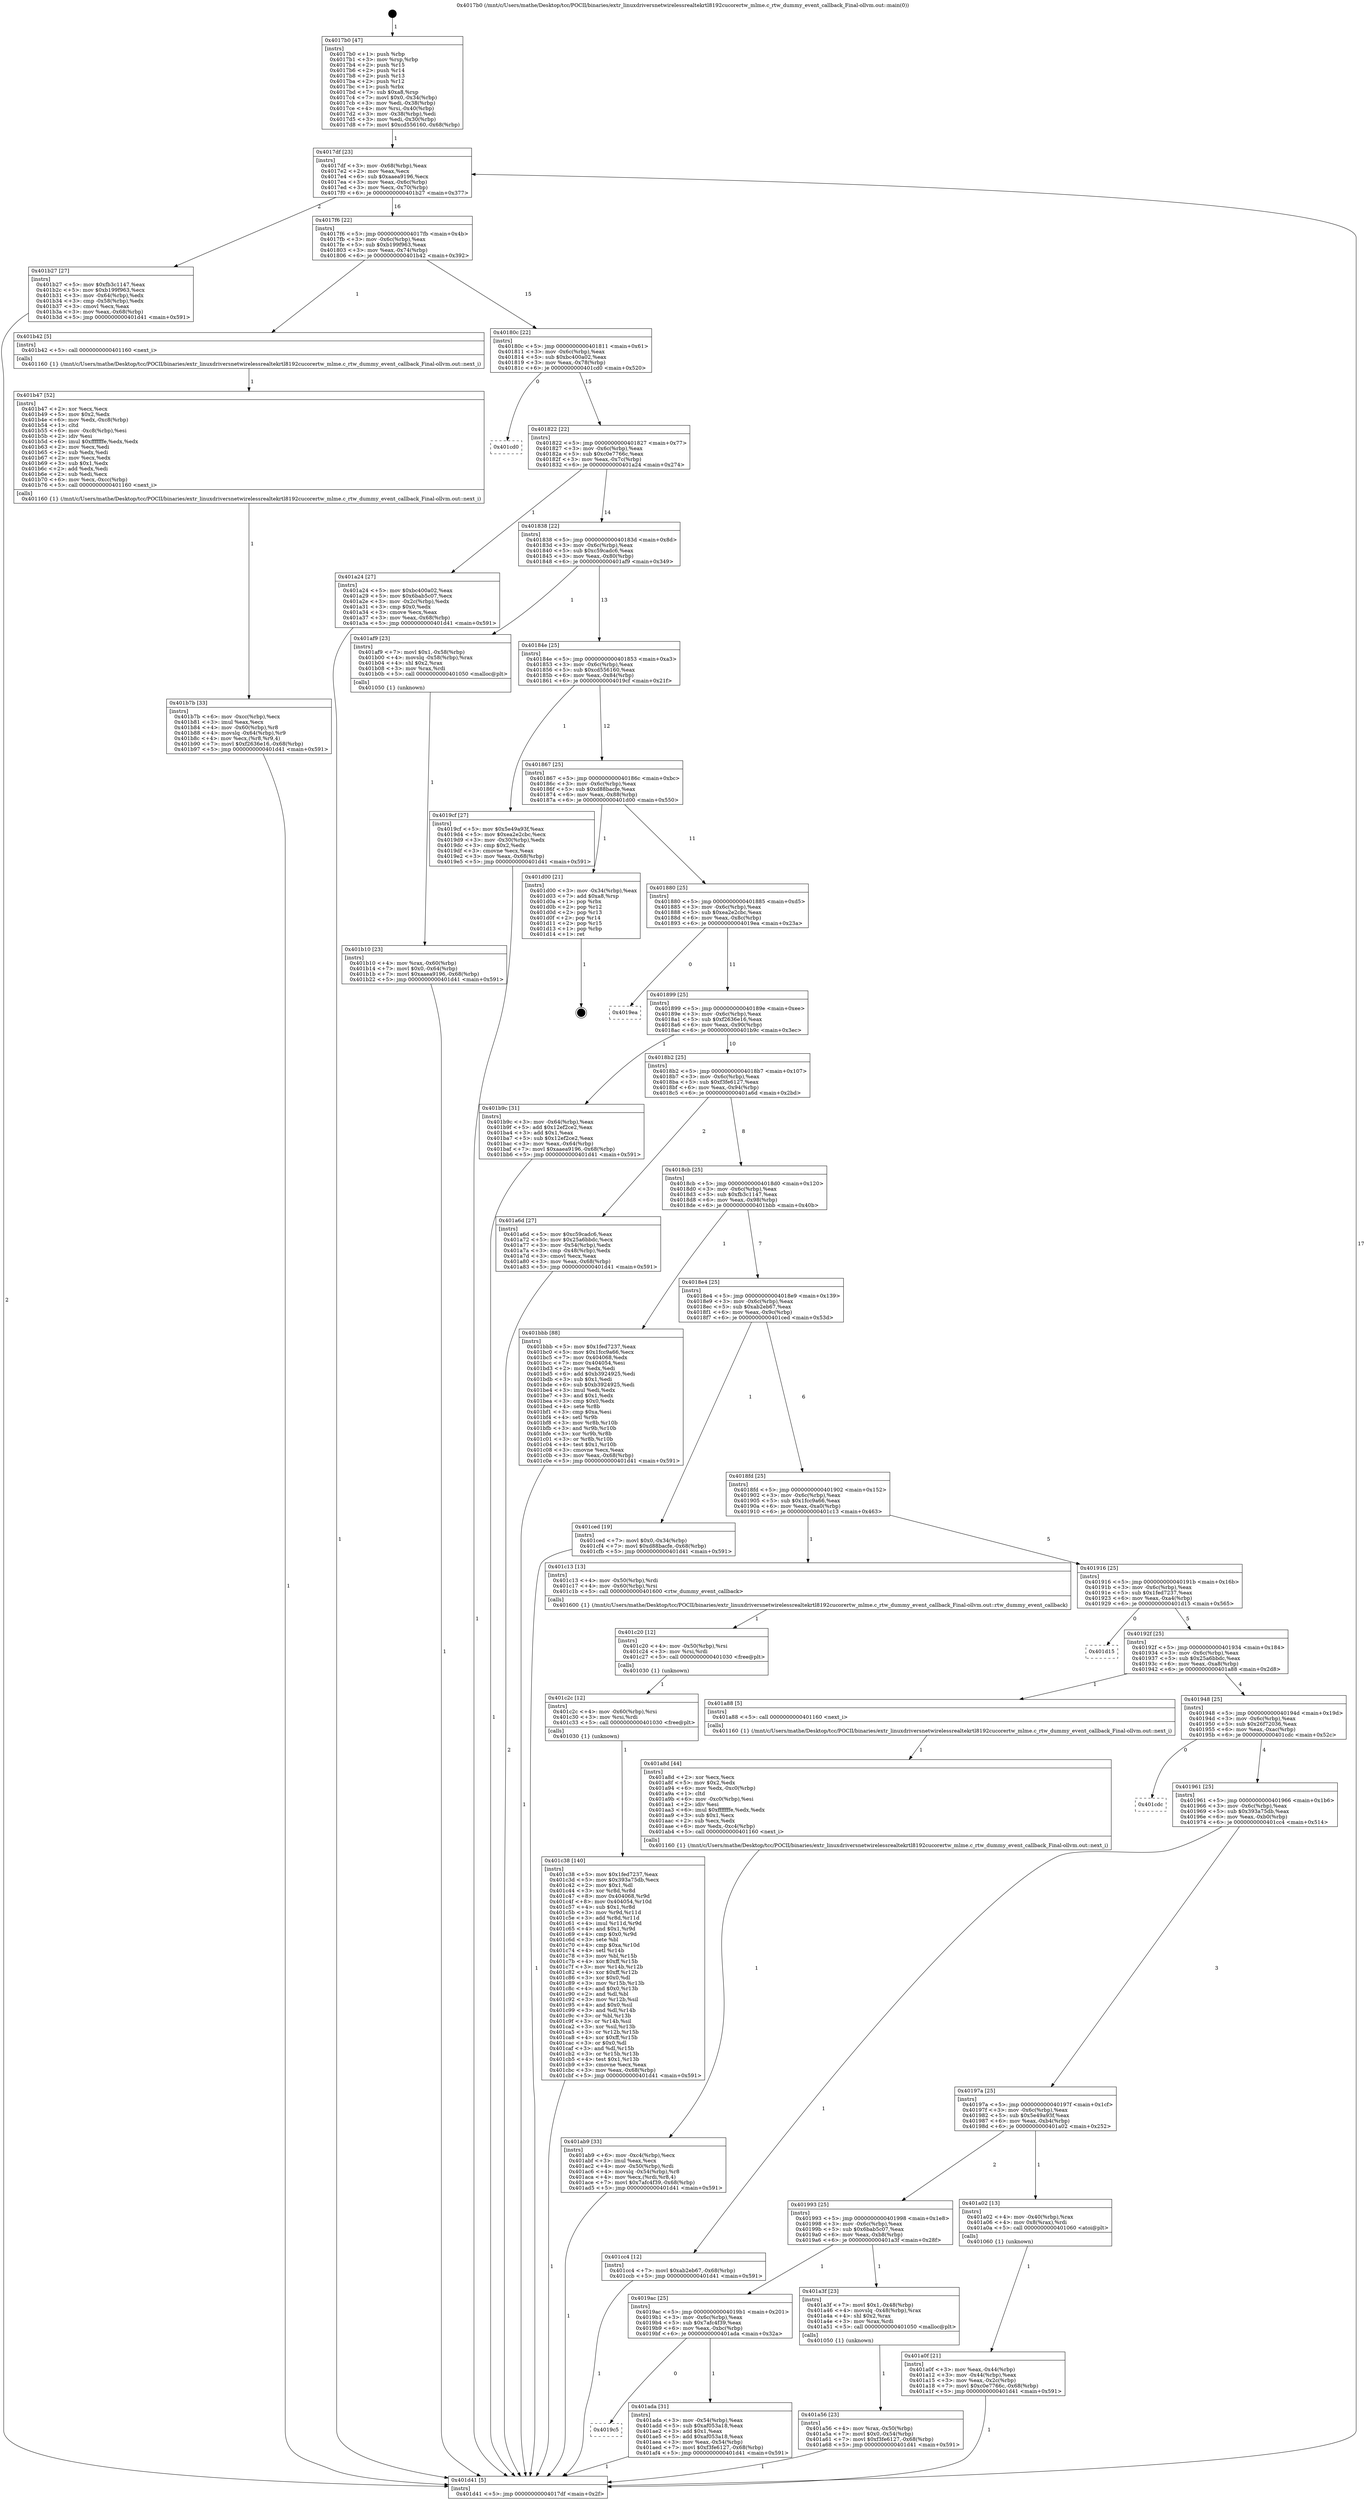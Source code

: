 digraph "0x4017b0" {
  label = "0x4017b0 (/mnt/c/Users/mathe/Desktop/tcc/POCII/binaries/extr_linuxdriversnetwirelessrealtekrtl8192cucorertw_mlme.c_rtw_dummy_event_callback_Final-ollvm.out::main(0))"
  labelloc = "t"
  node[shape=record]

  Entry [label="",width=0.3,height=0.3,shape=circle,fillcolor=black,style=filled]
  "0x4017df" [label="{
     0x4017df [23]\l
     | [instrs]\l
     &nbsp;&nbsp;0x4017df \<+3\>: mov -0x68(%rbp),%eax\l
     &nbsp;&nbsp;0x4017e2 \<+2\>: mov %eax,%ecx\l
     &nbsp;&nbsp;0x4017e4 \<+6\>: sub $0xaaea9196,%ecx\l
     &nbsp;&nbsp;0x4017ea \<+3\>: mov %eax,-0x6c(%rbp)\l
     &nbsp;&nbsp;0x4017ed \<+3\>: mov %ecx,-0x70(%rbp)\l
     &nbsp;&nbsp;0x4017f0 \<+6\>: je 0000000000401b27 \<main+0x377\>\l
  }"]
  "0x401b27" [label="{
     0x401b27 [27]\l
     | [instrs]\l
     &nbsp;&nbsp;0x401b27 \<+5\>: mov $0xfb3c1147,%eax\l
     &nbsp;&nbsp;0x401b2c \<+5\>: mov $0xb199f963,%ecx\l
     &nbsp;&nbsp;0x401b31 \<+3\>: mov -0x64(%rbp),%edx\l
     &nbsp;&nbsp;0x401b34 \<+3\>: cmp -0x58(%rbp),%edx\l
     &nbsp;&nbsp;0x401b37 \<+3\>: cmovl %ecx,%eax\l
     &nbsp;&nbsp;0x401b3a \<+3\>: mov %eax,-0x68(%rbp)\l
     &nbsp;&nbsp;0x401b3d \<+5\>: jmp 0000000000401d41 \<main+0x591\>\l
  }"]
  "0x4017f6" [label="{
     0x4017f6 [22]\l
     | [instrs]\l
     &nbsp;&nbsp;0x4017f6 \<+5\>: jmp 00000000004017fb \<main+0x4b\>\l
     &nbsp;&nbsp;0x4017fb \<+3\>: mov -0x6c(%rbp),%eax\l
     &nbsp;&nbsp;0x4017fe \<+5\>: sub $0xb199f963,%eax\l
     &nbsp;&nbsp;0x401803 \<+3\>: mov %eax,-0x74(%rbp)\l
     &nbsp;&nbsp;0x401806 \<+6\>: je 0000000000401b42 \<main+0x392\>\l
  }"]
  Exit [label="",width=0.3,height=0.3,shape=circle,fillcolor=black,style=filled,peripheries=2]
  "0x401b42" [label="{
     0x401b42 [5]\l
     | [instrs]\l
     &nbsp;&nbsp;0x401b42 \<+5\>: call 0000000000401160 \<next_i\>\l
     | [calls]\l
     &nbsp;&nbsp;0x401160 \{1\} (/mnt/c/Users/mathe/Desktop/tcc/POCII/binaries/extr_linuxdriversnetwirelessrealtekrtl8192cucorertw_mlme.c_rtw_dummy_event_callback_Final-ollvm.out::next_i)\l
  }"]
  "0x40180c" [label="{
     0x40180c [22]\l
     | [instrs]\l
     &nbsp;&nbsp;0x40180c \<+5\>: jmp 0000000000401811 \<main+0x61\>\l
     &nbsp;&nbsp;0x401811 \<+3\>: mov -0x6c(%rbp),%eax\l
     &nbsp;&nbsp;0x401814 \<+5\>: sub $0xbc400a02,%eax\l
     &nbsp;&nbsp;0x401819 \<+3\>: mov %eax,-0x78(%rbp)\l
     &nbsp;&nbsp;0x40181c \<+6\>: je 0000000000401cd0 \<main+0x520\>\l
  }"]
  "0x401c38" [label="{
     0x401c38 [140]\l
     | [instrs]\l
     &nbsp;&nbsp;0x401c38 \<+5\>: mov $0x1fed7237,%eax\l
     &nbsp;&nbsp;0x401c3d \<+5\>: mov $0x393a75db,%ecx\l
     &nbsp;&nbsp;0x401c42 \<+2\>: mov $0x1,%dl\l
     &nbsp;&nbsp;0x401c44 \<+3\>: xor %r8d,%r8d\l
     &nbsp;&nbsp;0x401c47 \<+8\>: mov 0x404068,%r9d\l
     &nbsp;&nbsp;0x401c4f \<+8\>: mov 0x404054,%r10d\l
     &nbsp;&nbsp;0x401c57 \<+4\>: sub $0x1,%r8d\l
     &nbsp;&nbsp;0x401c5b \<+3\>: mov %r9d,%r11d\l
     &nbsp;&nbsp;0x401c5e \<+3\>: add %r8d,%r11d\l
     &nbsp;&nbsp;0x401c61 \<+4\>: imul %r11d,%r9d\l
     &nbsp;&nbsp;0x401c65 \<+4\>: and $0x1,%r9d\l
     &nbsp;&nbsp;0x401c69 \<+4\>: cmp $0x0,%r9d\l
     &nbsp;&nbsp;0x401c6d \<+3\>: sete %bl\l
     &nbsp;&nbsp;0x401c70 \<+4\>: cmp $0xa,%r10d\l
     &nbsp;&nbsp;0x401c74 \<+4\>: setl %r14b\l
     &nbsp;&nbsp;0x401c78 \<+3\>: mov %bl,%r15b\l
     &nbsp;&nbsp;0x401c7b \<+4\>: xor $0xff,%r15b\l
     &nbsp;&nbsp;0x401c7f \<+3\>: mov %r14b,%r12b\l
     &nbsp;&nbsp;0x401c82 \<+4\>: xor $0xff,%r12b\l
     &nbsp;&nbsp;0x401c86 \<+3\>: xor $0x0,%dl\l
     &nbsp;&nbsp;0x401c89 \<+3\>: mov %r15b,%r13b\l
     &nbsp;&nbsp;0x401c8c \<+4\>: and $0x0,%r13b\l
     &nbsp;&nbsp;0x401c90 \<+2\>: and %dl,%bl\l
     &nbsp;&nbsp;0x401c92 \<+3\>: mov %r12b,%sil\l
     &nbsp;&nbsp;0x401c95 \<+4\>: and $0x0,%sil\l
     &nbsp;&nbsp;0x401c99 \<+3\>: and %dl,%r14b\l
     &nbsp;&nbsp;0x401c9c \<+3\>: or %bl,%r13b\l
     &nbsp;&nbsp;0x401c9f \<+3\>: or %r14b,%sil\l
     &nbsp;&nbsp;0x401ca2 \<+3\>: xor %sil,%r13b\l
     &nbsp;&nbsp;0x401ca5 \<+3\>: or %r12b,%r15b\l
     &nbsp;&nbsp;0x401ca8 \<+4\>: xor $0xff,%r15b\l
     &nbsp;&nbsp;0x401cac \<+3\>: or $0x0,%dl\l
     &nbsp;&nbsp;0x401caf \<+3\>: and %dl,%r15b\l
     &nbsp;&nbsp;0x401cb2 \<+3\>: or %r15b,%r13b\l
     &nbsp;&nbsp;0x401cb5 \<+4\>: test $0x1,%r13b\l
     &nbsp;&nbsp;0x401cb9 \<+3\>: cmovne %ecx,%eax\l
     &nbsp;&nbsp;0x401cbc \<+3\>: mov %eax,-0x68(%rbp)\l
     &nbsp;&nbsp;0x401cbf \<+5\>: jmp 0000000000401d41 \<main+0x591\>\l
  }"]
  "0x401cd0" [label="{
     0x401cd0\l
  }", style=dashed]
  "0x401822" [label="{
     0x401822 [22]\l
     | [instrs]\l
     &nbsp;&nbsp;0x401822 \<+5\>: jmp 0000000000401827 \<main+0x77\>\l
     &nbsp;&nbsp;0x401827 \<+3\>: mov -0x6c(%rbp),%eax\l
     &nbsp;&nbsp;0x40182a \<+5\>: sub $0xc0e7766c,%eax\l
     &nbsp;&nbsp;0x40182f \<+3\>: mov %eax,-0x7c(%rbp)\l
     &nbsp;&nbsp;0x401832 \<+6\>: je 0000000000401a24 \<main+0x274\>\l
  }"]
  "0x401c2c" [label="{
     0x401c2c [12]\l
     | [instrs]\l
     &nbsp;&nbsp;0x401c2c \<+4\>: mov -0x60(%rbp),%rsi\l
     &nbsp;&nbsp;0x401c30 \<+3\>: mov %rsi,%rdi\l
     &nbsp;&nbsp;0x401c33 \<+5\>: call 0000000000401030 \<free@plt\>\l
     | [calls]\l
     &nbsp;&nbsp;0x401030 \{1\} (unknown)\l
  }"]
  "0x401a24" [label="{
     0x401a24 [27]\l
     | [instrs]\l
     &nbsp;&nbsp;0x401a24 \<+5\>: mov $0xbc400a02,%eax\l
     &nbsp;&nbsp;0x401a29 \<+5\>: mov $0x6bab5c07,%ecx\l
     &nbsp;&nbsp;0x401a2e \<+3\>: mov -0x2c(%rbp),%edx\l
     &nbsp;&nbsp;0x401a31 \<+3\>: cmp $0x0,%edx\l
     &nbsp;&nbsp;0x401a34 \<+3\>: cmove %ecx,%eax\l
     &nbsp;&nbsp;0x401a37 \<+3\>: mov %eax,-0x68(%rbp)\l
     &nbsp;&nbsp;0x401a3a \<+5\>: jmp 0000000000401d41 \<main+0x591\>\l
  }"]
  "0x401838" [label="{
     0x401838 [22]\l
     | [instrs]\l
     &nbsp;&nbsp;0x401838 \<+5\>: jmp 000000000040183d \<main+0x8d\>\l
     &nbsp;&nbsp;0x40183d \<+3\>: mov -0x6c(%rbp),%eax\l
     &nbsp;&nbsp;0x401840 \<+5\>: sub $0xc59cadc6,%eax\l
     &nbsp;&nbsp;0x401845 \<+3\>: mov %eax,-0x80(%rbp)\l
     &nbsp;&nbsp;0x401848 \<+6\>: je 0000000000401af9 \<main+0x349\>\l
  }"]
  "0x401c20" [label="{
     0x401c20 [12]\l
     | [instrs]\l
     &nbsp;&nbsp;0x401c20 \<+4\>: mov -0x50(%rbp),%rsi\l
     &nbsp;&nbsp;0x401c24 \<+3\>: mov %rsi,%rdi\l
     &nbsp;&nbsp;0x401c27 \<+5\>: call 0000000000401030 \<free@plt\>\l
     | [calls]\l
     &nbsp;&nbsp;0x401030 \{1\} (unknown)\l
  }"]
  "0x401af9" [label="{
     0x401af9 [23]\l
     | [instrs]\l
     &nbsp;&nbsp;0x401af9 \<+7\>: movl $0x1,-0x58(%rbp)\l
     &nbsp;&nbsp;0x401b00 \<+4\>: movslq -0x58(%rbp),%rax\l
     &nbsp;&nbsp;0x401b04 \<+4\>: shl $0x2,%rax\l
     &nbsp;&nbsp;0x401b08 \<+3\>: mov %rax,%rdi\l
     &nbsp;&nbsp;0x401b0b \<+5\>: call 0000000000401050 \<malloc@plt\>\l
     | [calls]\l
     &nbsp;&nbsp;0x401050 \{1\} (unknown)\l
  }"]
  "0x40184e" [label="{
     0x40184e [25]\l
     | [instrs]\l
     &nbsp;&nbsp;0x40184e \<+5\>: jmp 0000000000401853 \<main+0xa3\>\l
     &nbsp;&nbsp;0x401853 \<+3\>: mov -0x6c(%rbp),%eax\l
     &nbsp;&nbsp;0x401856 \<+5\>: sub $0xcd556160,%eax\l
     &nbsp;&nbsp;0x40185b \<+6\>: mov %eax,-0x84(%rbp)\l
     &nbsp;&nbsp;0x401861 \<+6\>: je 00000000004019cf \<main+0x21f\>\l
  }"]
  "0x401b7b" [label="{
     0x401b7b [33]\l
     | [instrs]\l
     &nbsp;&nbsp;0x401b7b \<+6\>: mov -0xcc(%rbp),%ecx\l
     &nbsp;&nbsp;0x401b81 \<+3\>: imul %eax,%ecx\l
     &nbsp;&nbsp;0x401b84 \<+4\>: mov -0x60(%rbp),%r8\l
     &nbsp;&nbsp;0x401b88 \<+4\>: movslq -0x64(%rbp),%r9\l
     &nbsp;&nbsp;0x401b8c \<+4\>: mov %ecx,(%r8,%r9,4)\l
     &nbsp;&nbsp;0x401b90 \<+7\>: movl $0xf2636e16,-0x68(%rbp)\l
     &nbsp;&nbsp;0x401b97 \<+5\>: jmp 0000000000401d41 \<main+0x591\>\l
  }"]
  "0x4019cf" [label="{
     0x4019cf [27]\l
     | [instrs]\l
     &nbsp;&nbsp;0x4019cf \<+5\>: mov $0x5e49a93f,%eax\l
     &nbsp;&nbsp;0x4019d4 \<+5\>: mov $0xea2e2cbc,%ecx\l
     &nbsp;&nbsp;0x4019d9 \<+3\>: mov -0x30(%rbp),%edx\l
     &nbsp;&nbsp;0x4019dc \<+3\>: cmp $0x2,%edx\l
     &nbsp;&nbsp;0x4019df \<+3\>: cmovne %ecx,%eax\l
     &nbsp;&nbsp;0x4019e2 \<+3\>: mov %eax,-0x68(%rbp)\l
     &nbsp;&nbsp;0x4019e5 \<+5\>: jmp 0000000000401d41 \<main+0x591\>\l
  }"]
  "0x401867" [label="{
     0x401867 [25]\l
     | [instrs]\l
     &nbsp;&nbsp;0x401867 \<+5\>: jmp 000000000040186c \<main+0xbc\>\l
     &nbsp;&nbsp;0x40186c \<+3\>: mov -0x6c(%rbp),%eax\l
     &nbsp;&nbsp;0x40186f \<+5\>: sub $0xd88bacfe,%eax\l
     &nbsp;&nbsp;0x401874 \<+6\>: mov %eax,-0x88(%rbp)\l
     &nbsp;&nbsp;0x40187a \<+6\>: je 0000000000401d00 \<main+0x550\>\l
  }"]
  "0x401d41" [label="{
     0x401d41 [5]\l
     | [instrs]\l
     &nbsp;&nbsp;0x401d41 \<+5\>: jmp 00000000004017df \<main+0x2f\>\l
  }"]
  "0x4017b0" [label="{
     0x4017b0 [47]\l
     | [instrs]\l
     &nbsp;&nbsp;0x4017b0 \<+1\>: push %rbp\l
     &nbsp;&nbsp;0x4017b1 \<+3\>: mov %rsp,%rbp\l
     &nbsp;&nbsp;0x4017b4 \<+2\>: push %r15\l
     &nbsp;&nbsp;0x4017b6 \<+2\>: push %r14\l
     &nbsp;&nbsp;0x4017b8 \<+2\>: push %r13\l
     &nbsp;&nbsp;0x4017ba \<+2\>: push %r12\l
     &nbsp;&nbsp;0x4017bc \<+1\>: push %rbx\l
     &nbsp;&nbsp;0x4017bd \<+7\>: sub $0xa8,%rsp\l
     &nbsp;&nbsp;0x4017c4 \<+7\>: movl $0x0,-0x34(%rbp)\l
     &nbsp;&nbsp;0x4017cb \<+3\>: mov %edi,-0x38(%rbp)\l
     &nbsp;&nbsp;0x4017ce \<+4\>: mov %rsi,-0x40(%rbp)\l
     &nbsp;&nbsp;0x4017d2 \<+3\>: mov -0x38(%rbp),%edi\l
     &nbsp;&nbsp;0x4017d5 \<+3\>: mov %edi,-0x30(%rbp)\l
     &nbsp;&nbsp;0x4017d8 \<+7\>: movl $0xcd556160,-0x68(%rbp)\l
  }"]
  "0x401b47" [label="{
     0x401b47 [52]\l
     | [instrs]\l
     &nbsp;&nbsp;0x401b47 \<+2\>: xor %ecx,%ecx\l
     &nbsp;&nbsp;0x401b49 \<+5\>: mov $0x2,%edx\l
     &nbsp;&nbsp;0x401b4e \<+6\>: mov %edx,-0xc8(%rbp)\l
     &nbsp;&nbsp;0x401b54 \<+1\>: cltd\l
     &nbsp;&nbsp;0x401b55 \<+6\>: mov -0xc8(%rbp),%esi\l
     &nbsp;&nbsp;0x401b5b \<+2\>: idiv %esi\l
     &nbsp;&nbsp;0x401b5d \<+6\>: imul $0xfffffffe,%edx,%edx\l
     &nbsp;&nbsp;0x401b63 \<+2\>: mov %ecx,%edi\l
     &nbsp;&nbsp;0x401b65 \<+2\>: sub %edx,%edi\l
     &nbsp;&nbsp;0x401b67 \<+2\>: mov %ecx,%edx\l
     &nbsp;&nbsp;0x401b69 \<+3\>: sub $0x1,%edx\l
     &nbsp;&nbsp;0x401b6c \<+2\>: add %edx,%edi\l
     &nbsp;&nbsp;0x401b6e \<+2\>: sub %edi,%ecx\l
     &nbsp;&nbsp;0x401b70 \<+6\>: mov %ecx,-0xcc(%rbp)\l
     &nbsp;&nbsp;0x401b76 \<+5\>: call 0000000000401160 \<next_i\>\l
     | [calls]\l
     &nbsp;&nbsp;0x401160 \{1\} (/mnt/c/Users/mathe/Desktop/tcc/POCII/binaries/extr_linuxdriversnetwirelessrealtekrtl8192cucorertw_mlme.c_rtw_dummy_event_callback_Final-ollvm.out::next_i)\l
  }"]
  "0x401d00" [label="{
     0x401d00 [21]\l
     | [instrs]\l
     &nbsp;&nbsp;0x401d00 \<+3\>: mov -0x34(%rbp),%eax\l
     &nbsp;&nbsp;0x401d03 \<+7\>: add $0xa8,%rsp\l
     &nbsp;&nbsp;0x401d0a \<+1\>: pop %rbx\l
     &nbsp;&nbsp;0x401d0b \<+2\>: pop %r12\l
     &nbsp;&nbsp;0x401d0d \<+2\>: pop %r13\l
     &nbsp;&nbsp;0x401d0f \<+2\>: pop %r14\l
     &nbsp;&nbsp;0x401d11 \<+2\>: pop %r15\l
     &nbsp;&nbsp;0x401d13 \<+1\>: pop %rbp\l
     &nbsp;&nbsp;0x401d14 \<+1\>: ret\l
  }"]
  "0x401880" [label="{
     0x401880 [25]\l
     | [instrs]\l
     &nbsp;&nbsp;0x401880 \<+5\>: jmp 0000000000401885 \<main+0xd5\>\l
     &nbsp;&nbsp;0x401885 \<+3\>: mov -0x6c(%rbp),%eax\l
     &nbsp;&nbsp;0x401888 \<+5\>: sub $0xea2e2cbc,%eax\l
     &nbsp;&nbsp;0x40188d \<+6\>: mov %eax,-0x8c(%rbp)\l
     &nbsp;&nbsp;0x401893 \<+6\>: je 00000000004019ea \<main+0x23a\>\l
  }"]
  "0x401b10" [label="{
     0x401b10 [23]\l
     | [instrs]\l
     &nbsp;&nbsp;0x401b10 \<+4\>: mov %rax,-0x60(%rbp)\l
     &nbsp;&nbsp;0x401b14 \<+7\>: movl $0x0,-0x64(%rbp)\l
     &nbsp;&nbsp;0x401b1b \<+7\>: movl $0xaaea9196,-0x68(%rbp)\l
     &nbsp;&nbsp;0x401b22 \<+5\>: jmp 0000000000401d41 \<main+0x591\>\l
  }"]
  "0x4019ea" [label="{
     0x4019ea\l
  }", style=dashed]
  "0x401899" [label="{
     0x401899 [25]\l
     | [instrs]\l
     &nbsp;&nbsp;0x401899 \<+5\>: jmp 000000000040189e \<main+0xee\>\l
     &nbsp;&nbsp;0x40189e \<+3\>: mov -0x6c(%rbp),%eax\l
     &nbsp;&nbsp;0x4018a1 \<+5\>: sub $0xf2636e16,%eax\l
     &nbsp;&nbsp;0x4018a6 \<+6\>: mov %eax,-0x90(%rbp)\l
     &nbsp;&nbsp;0x4018ac \<+6\>: je 0000000000401b9c \<main+0x3ec\>\l
  }"]
  "0x4019c5" [label="{
     0x4019c5\l
  }", style=dashed]
  "0x401b9c" [label="{
     0x401b9c [31]\l
     | [instrs]\l
     &nbsp;&nbsp;0x401b9c \<+3\>: mov -0x64(%rbp),%eax\l
     &nbsp;&nbsp;0x401b9f \<+5\>: add $0x12ef2ce2,%eax\l
     &nbsp;&nbsp;0x401ba4 \<+3\>: add $0x1,%eax\l
     &nbsp;&nbsp;0x401ba7 \<+5\>: sub $0x12ef2ce2,%eax\l
     &nbsp;&nbsp;0x401bac \<+3\>: mov %eax,-0x64(%rbp)\l
     &nbsp;&nbsp;0x401baf \<+7\>: movl $0xaaea9196,-0x68(%rbp)\l
     &nbsp;&nbsp;0x401bb6 \<+5\>: jmp 0000000000401d41 \<main+0x591\>\l
  }"]
  "0x4018b2" [label="{
     0x4018b2 [25]\l
     | [instrs]\l
     &nbsp;&nbsp;0x4018b2 \<+5\>: jmp 00000000004018b7 \<main+0x107\>\l
     &nbsp;&nbsp;0x4018b7 \<+3\>: mov -0x6c(%rbp),%eax\l
     &nbsp;&nbsp;0x4018ba \<+5\>: sub $0xf3fe6127,%eax\l
     &nbsp;&nbsp;0x4018bf \<+6\>: mov %eax,-0x94(%rbp)\l
     &nbsp;&nbsp;0x4018c5 \<+6\>: je 0000000000401a6d \<main+0x2bd\>\l
  }"]
  "0x401ada" [label="{
     0x401ada [31]\l
     | [instrs]\l
     &nbsp;&nbsp;0x401ada \<+3\>: mov -0x54(%rbp),%eax\l
     &nbsp;&nbsp;0x401add \<+5\>: sub $0xaf053a18,%eax\l
     &nbsp;&nbsp;0x401ae2 \<+3\>: add $0x1,%eax\l
     &nbsp;&nbsp;0x401ae5 \<+5\>: add $0xaf053a18,%eax\l
     &nbsp;&nbsp;0x401aea \<+3\>: mov %eax,-0x54(%rbp)\l
     &nbsp;&nbsp;0x401aed \<+7\>: movl $0xf3fe6127,-0x68(%rbp)\l
     &nbsp;&nbsp;0x401af4 \<+5\>: jmp 0000000000401d41 \<main+0x591\>\l
  }"]
  "0x401a6d" [label="{
     0x401a6d [27]\l
     | [instrs]\l
     &nbsp;&nbsp;0x401a6d \<+5\>: mov $0xc59cadc6,%eax\l
     &nbsp;&nbsp;0x401a72 \<+5\>: mov $0x25a6bbdc,%ecx\l
     &nbsp;&nbsp;0x401a77 \<+3\>: mov -0x54(%rbp),%edx\l
     &nbsp;&nbsp;0x401a7a \<+3\>: cmp -0x48(%rbp),%edx\l
     &nbsp;&nbsp;0x401a7d \<+3\>: cmovl %ecx,%eax\l
     &nbsp;&nbsp;0x401a80 \<+3\>: mov %eax,-0x68(%rbp)\l
     &nbsp;&nbsp;0x401a83 \<+5\>: jmp 0000000000401d41 \<main+0x591\>\l
  }"]
  "0x4018cb" [label="{
     0x4018cb [25]\l
     | [instrs]\l
     &nbsp;&nbsp;0x4018cb \<+5\>: jmp 00000000004018d0 \<main+0x120\>\l
     &nbsp;&nbsp;0x4018d0 \<+3\>: mov -0x6c(%rbp),%eax\l
     &nbsp;&nbsp;0x4018d3 \<+5\>: sub $0xfb3c1147,%eax\l
     &nbsp;&nbsp;0x4018d8 \<+6\>: mov %eax,-0x98(%rbp)\l
     &nbsp;&nbsp;0x4018de \<+6\>: je 0000000000401bbb \<main+0x40b\>\l
  }"]
  "0x401ab9" [label="{
     0x401ab9 [33]\l
     | [instrs]\l
     &nbsp;&nbsp;0x401ab9 \<+6\>: mov -0xc4(%rbp),%ecx\l
     &nbsp;&nbsp;0x401abf \<+3\>: imul %eax,%ecx\l
     &nbsp;&nbsp;0x401ac2 \<+4\>: mov -0x50(%rbp),%rdi\l
     &nbsp;&nbsp;0x401ac6 \<+4\>: movslq -0x54(%rbp),%r8\l
     &nbsp;&nbsp;0x401aca \<+4\>: mov %ecx,(%rdi,%r8,4)\l
     &nbsp;&nbsp;0x401ace \<+7\>: movl $0x7afc4f39,-0x68(%rbp)\l
     &nbsp;&nbsp;0x401ad5 \<+5\>: jmp 0000000000401d41 \<main+0x591\>\l
  }"]
  "0x401bbb" [label="{
     0x401bbb [88]\l
     | [instrs]\l
     &nbsp;&nbsp;0x401bbb \<+5\>: mov $0x1fed7237,%eax\l
     &nbsp;&nbsp;0x401bc0 \<+5\>: mov $0x1fcc9a66,%ecx\l
     &nbsp;&nbsp;0x401bc5 \<+7\>: mov 0x404068,%edx\l
     &nbsp;&nbsp;0x401bcc \<+7\>: mov 0x404054,%esi\l
     &nbsp;&nbsp;0x401bd3 \<+2\>: mov %edx,%edi\l
     &nbsp;&nbsp;0x401bd5 \<+6\>: add $0xb3924925,%edi\l
     &nbsp;&nbsp;0x401bdb \<+3\>: sub $0x1,%edi\l
     &nbsp;&nbsp;0x401bde \<+6\>: sub $0xb3924925,%edi\l
     &nbsp;&nbsp;0x401be4 \<+3\>: imul %edi,%edx\l
     &nbsp;&nbsp;0x401be7 \<+3\>: and $0x1,%edx\l
     &nbsp;&nbsp;0x401bea \<+3\>: cmp $0x0,%edx\l
     &nbsp;&nbsp;0x401bed \<+4\>: sete %r8b\l
     &nbsp;&nbsp;0x401bf1 \<+3\>: cmp $0xa,%esi\l
     &nbsp;&nbsp;0x401bf4 \<+4\>: setl %r9b\l
     &nbsp;&nbsp;0x401bf8 \<+3\>: mov %r8b,%r10b\l
     &nbsp;&nbsp;0x401bfb \<+3\>: and %r9b,%r10b\l
     &nbsp;&nbsp;0x401bfe \<+3\>: xor %r9b,%r8b\l
     &nbsp;&nbsp;0x401c01 \<+3\>: or %r8b,%r10b\l
     &nbsp;&nbsp;0x401c04 \<+4\>: test $0x1,%r10b\l
     &nbsp;&nbsp;0x401c08 \<+3\>: cmovne %ecx,%eax\l
     &nbsp;&nbsp;0x401c0b \<+3\>: mov %eax,-0x68(%rbp)\l
     &nbsp;&nbsp;0x401c0e \<+5\>: jmp 0000000000401d41 \<main+0x591\>\l
  }"]
  "0x4018e4" [label="{
     0x4018e4 [25]\l
     | [instrs]\l
     &nbsp;&nbsp;0x4018e4 \<+5\>: jmp 00000000004018e9 \<main+0x139\>\l
     &nbsp;&nbsp;0x4018e9 \<+3\>: mov -0x6c(%rbp),%eax\l
     &nbsp;&nbsp;0x4018ec \<+5\>: sub $0xab2eb67,%eax\l
     &nbsp;&nbsp;0x4018f1 \<+6\>: mov %eax,-0x9c(%rbp)\l
     &nbsp;&nbsp;0x4018f7 \<+6\>: je 0000000000401ced \<main+0x53d\>\l
  }"]
  "0x401a8d" [label="{
     0x401a8d [44]\l
     | [instrs]\l
     &nbsp;&nbsp;0x401a8d \<+2\>: xor %ecx,%ecx\l
     &nbsp;&nbsp;0x401a8f \<+5\>: mov $0x2,%edx\l
     &nbsp;&nbsp;0x401a94 \<+6\>: mov %edx,-0xc0(%rbp)\l
     &nbsp;&nbsp;0x401a9a \<+1\>: cltd\l
     &nbsp;&nbsp;0x401a9b \<+6\>: mov -0xc0(%rbp),%esi\l
     &nbsp;&nbsp;0x401aa1 \<+2\>: idiv %esi\l
     &nbsp;&nbsp;0x401aa3 \<+6\>: imul $0xfffffffe,%edx,%edx\l
     &nbsp;&nbsp;0x401aa9 \<+3\>: sub $0x1,%ecx\l
     &nbsp;&nbsp;0x401aac \<+2\>: sub %ecx,%edx\l
     &nbsp;&nbsp;0x401aae \<+6\>: mov %edx,-0xc4(%rbp)\l
     &nbsp;&nbsp;0x401ab4 \<+5\>: call 0000000000401160 \<next_i\>\l
     | [calls]\l
     &nbsp;&nbsp;0x401160 \{1\} (/mnt/c/Users/mathe/Desktop/tcc/POCII/binaries/extr_linuxdriversnetwirelessrealtekrtl8192cucorertw_mlme.c_rtw_dummy_event_callback_Final-ollvm.out::next_i)\l
  }"]
  "0x401ced" [label="{
     0x401ced [19]\l
     | [instrs]\l
     &nbsp;&nbsp;0x401ced \<+7\>: movl $0x0,-0x34(%rbp)\l
     &nbsp;&nbsp;0x401cf4 \<+7\>: movl $0xd88bacfe,-0x68(%rbp)\l
     &nbsp;&nbsp;0x401cfb \<+5\>: jmp 0000000000401d41 \<main+0x591\>\l
  }"]
  "0x4018fd" [label="{
     0x4018fd [25]\l
     | [instrs]\l
     &nbsp;&nbsp;0x4018fd \<+5\>: jmp 0000000000401902 \<main+0x152\>\l
     &nbsp;&nbsp;0x401902 \<+3\>: mov -0x6c(%rbp),%eax\l
     &nbsp;&nbsp;0x401905 \<+5\>: sub $0x1fcc9a66,%eax\l
     &nbsp;&nbsp;0x40190a \<+6\>: mov %eax,-0xa0(%rbp)\l
     &nbsp;&nbsp;0x401910 \<+6\>: je 0000000000401c13 \<main+0x463\>\l
  }"]
  "0x401a56" [label="{
     0x401a56 [23]\l
     | [instrs]\l
     &nbsp;&nbsp;0x401a56 \<+4\>: mov %rax,-0x50(%rbp)\l
     &nbsp;&nbsp;0x401a5a \<+7\>: movl $0x0,-0x54(%rbp)\l
     &nbsp;&nbsp;0x401a61 \<+7\>: movl $0xf3fe6127,-0x68(%rbp)\l
     &nbsp;&nbsp;0x401a68 \<+5\>: jmp 0000000000401d41 \<main+0x591\>\l
  }"]
  "0x401c13" [label="{
     0x401c13 [13]\l
     | [instrs]\l
     &nbsp;&nbsp;0x401c13 \<+4\>: mov -0x50(%rbp),%rdi\l
     &nbsp;&nbsp;0x401c17 \<+4\>: mov -0x60(%rbp),%rsi\l
     &nbsp;&nbsp;0x401c1b \<+5\>: call 0000000000401600 \<rtw_dummy_event_callback\>\l
     | [calls]\l
     &nbsp;&nbsp;0x401600 \{1\} (/mnt/c/Users/mathe/Desktop/tcc/POCII/binaries/extr_linuxdriversnetwirelessrealtekrtl8192cucorertw_mlme.c_rtw_dummy_event_callback_Final-ollvm.out::rtw_dummy_event_callback)\l
  }"]
  "0x401916" [label="{
     0x401916 [25]\l
     | [instrs]\l
     &nbsp;&nbsp;0x401916 \<+5\>: jmp 000000000040191b \<main+0x16b\>\l
     &nbsp;&nbsp;0x40191b \<+3\>: mov -0x6c(%rbp),%eax\l
     &nbsp;&nbsp;0x40191e \<+5\>: sub $0x1fed7237,%eax\l
     &nbsp;&nbsp;0x401923 \<+6\>: mov %eax,-0xa4(%rbp)\l
     &nbsp;&nbsp;0x401929 \<+6\>: je 0000000000401d15 \<main+0x565\>\l
  }"]
  "0x4019ac" [label="{
     0x4019ac [25]\l
     | [instrs]\l
     &nbsp;&nbsp;0x4019ac \<+5\>: jmp 00000000004019b1 \<main+0x201\>\l
     &nbsp;&nbsp;0x4019b1 \<+3\>: mov -0x6c(%rbp),%eax\l
     &nbsp;&nbsp;0x4019b4 \<+5\>: sub $0x7afc4f39,%eax\l
     &nbsp;&nbsp;0x4019b9 \<+6\>: mov %eax,-0xbc(%rbp)\l
     &nbsp;&nbsp;0x4019bf \<+6\>: je 0000000000401ada \<main+0x32a\>\l
  }"]
  "0x401d15" [label="{
     0x401d15\l
  }", style=dashed]
  "0x40192f" [label="{
     0x40192f [25]\l
     | [instrs]\l
     &nbsp;&nbsp;0x40192f \<+5\>: jmp 0000000000401934 \<main+0x184\>\l
     &nbsp;&nbsp;0x401934 \<+3\>: mov -0x6c(%rbp),%eax\l
     &nbsp;&nbsp;0x401937 \<+5\>: sub $0x25a6bbdc,%eax\l
     &nbsp;&nbsp;0x40193c \<+6\>: mov %eax,-0xa8(%rbp)\l
     &nbsp;&nbsp;0x401942 \<+6\>: je 0000000000401a88 \<main+0x2d8\>\l
  }"]
  "0x401a3f" [label="{
     0x401a3f [23]\l
     | [instrs]\l
     &nbsp;&nbsp;0x401a3f \<+7\>: movl $0x1,-0x48(%rbp)\l
     &nbsp;&nbsp;0x401a46 \<+4\>: movslq -0x48(%rbp),%rax\l
     &nbsp;&nbsp;0x401a4a \<+4\>: shl $0x2,%rax\l
     &nbsp;&nbsp;0x401a4e \<+3\>: mov %rax,%rdi\l
     &nbsp;&nbsp;0x401a51 \<+5\>: call 0000000000401050 \<malloc@plt\>\l
     | [calls]\l
     &nbsp;&nbsp;0x401050 \{1\} (unknown)\l
  }"]
  "0x401a88" [label="{
     0x401a88 [5]\l
     | [instrs]\l
     &nbsp;&nbsp;0x401a88 \<+5\>: call 0000000000401160 \<next_i\>\l
     | [calls]\l
     &nbsp;&nbsp;0x401160 \{1\} (/mnt/c/Users/mathe/Desktop/tcc/POCII/binaries/extr_linuxdriversnetwirelessrealtekrtl8192cucorertw_mlme.c_rtw_dummy_event_callback_Final-ollvm.out::next_i)\l
  }"]
  "0x401948" [label="{
     0x401948 [25]\l
     | [instrs]\l
     &nbsp;&nbsp;0x401948 \<+5\>: jmp 000000000040194d \<main+0x19d\>\l
     &nbsp;&nbsp;0x40194d \<+3\>: mov -0x6c(%rbp),%eax\l
     &nbsp;&nbsp;0x401950 \<+5\>: sub $0x26f72036,%eax\l
     &nbsp;&nbsp;0x401955 \<+6\>: mov %eax,-0xac(%rbp)\l
     &nbsp;&nbsp;0x40195b \<+6\>: je 0000000000401cdc \<main+0x52c\>\l
  }"]
  "0x401a0f" [label="{
     0x401a0f [21]\l
     | [instrs]\l
     &nbsp;&nbsp;0x401a0f \<+3\>: mov %eax,-0x44(%rbp)\l
     &nbsp;&nbsp;0x401a12 \<+3\>: mov -0x44(%rbp),%eax\l
     &nbsp;&nbsp;0x401a15 \<+3\>: mov %eax,-0x2c(%rbp)\l
     &nbsp;&nbsp;0x401a18 \<+7\>: movl $0xc0e7766c,-0x68(%rbp)\l
     &nbsp;&nbsp;0x401a1f \<+5\>: jmp 0000000000401d41 \<main+0x591\>\l
  }"]
  "0x401cdc" [label="{
     0x401cdc\l
  }", style=dashed]
  "0x401961" [label="{
     0x401961 [25]\l
     | [instrs]\l
     &nbsp;&nbsp;0x401961 \<+5\>: jmp 0000000000401966 \<main+0x1b6\>\l
     &nbsp;&nbsp;0x401966 \<+3\>: mov -0x6c(%rbp),%eax\l
     &nbsp;&nbsp;0x401969 \<+5\>: sub $0x393a75db,%eax\l
     &nbsp;&nbsp;0x40196e \<+6\>: mov %eax,-0xb0(%rbp)\l
     &nbsp;&nbsp;0x401974 \<+6\>: je 0000000000401cc4 \<main+0x514\>\l
  }"]
  "0x401993" [label="{
     0x401993 [25]\l
     | [instrs]\l
     &nbsp;&nbsp;0x401993 \<+5\>: jmp 0000000000401998 \<main+0x1e8\>\l
     &nbsp;&nbsp;0x401998 \<+3\>: mov -0x6c(%rbp),%eax\l
     &nbsp;&nbsp;0x40199b \<+5\>: sub $0x6bab5c07,%eax\l
     &nbsp;&nbsp;0x4019a0 \<+6\>: mov %eax,-0xb8(%rbp)\l
     &nbsp;&nbsp;0x4019a6 \<+6\>: je 0000000000401a3f \<main+0x28f\>\l
  }"]
  "0x401cc4" [label="{
     0x401cc4 [12]\l
     | [instrs]\l
     &nbsp;&nbsp;0x401cc4 \<+7\>: movl $0xab2eb67,-0x68(%rbp)\l
     &nbsp;&nbsp;0x401ccb \<+5\>: jmp 0000000000401d41 \<main+0x591\>\l
  }"]
  "0x40197a" [label="{
     0x40197a [25]\l
     | [instrs]\l
     &nbsp;&nbsp;0x40197a \<+5\>: jmp 000000000040197f \<main+0x1cf\>\l
     &nbsp;&nbsp;0x40197f \<+3\>: mov -0x6c(%rbp),%eax\l
     &nbsp;&nbsp;0x401982 \<+5\>: sub $0x5e49a93f,%eax\l
     &nbsp;&nbsp;0x401987 \<+6\>: mov %eax,-0xb4(%rbp)\l
     &nbsp;&nbsp;0x40198d \<+6\>: je 0000000000401a02 \<main+0x252\>\l
  }"]
  "0x401a02" [label="{
     0x401a02 [13]\l
     | [instrs]\l
     &nbsp;&nbsp;0x401a02 \<+4\>: mov -0x40(%rbp),%rax\l
     &nbsp;&nbsp;0x401a06 \<+4\>: mov 0x8(%rax),%rdi\l
     &nbsp;&nbsp;0x401a0a \<+5\>: call 0000000000401060 \<atoi@plt\>\l
     | [calls]\l
     &nbsp;&nbsp;0x401060 \{1\} (unknown)\l
  }"]
  Entry -> "0x4017b0" [label=" 1"]
  "0x4017df" -> "0x401b27" [label=" 2"]
  "0x4017df" -> "0x4017f6" [label=" 16"]
  "0x401d00" -> Exit [label=" 1"]
  "0x4017f6" -> "0x401b42" [label=" 1"]
  "0x4017f6" -> "0x40180c" [label=" 15"]
  "0x401ced" -> "0x401d41" [label=" 1"]
  "0x40180c" -> "0x401cd0" [label=" 0"]
  "0x40180c" -> "0x401822" [label=" 15"]
  "0x401cc4" -> "0x401d41" [label=" 1"]
  "0x401822" -> "0x401a24" [label=" 1"]
  "0x401822" -> "0x401838" [label=" 14"]
  "0x401c38" -> "0x401d41" [label=" 1"]
  "0x401838" -> "0x401af9" [label=" 1"]
  "0x401838" -> "0x40184e" [label=" 13"]
  "0x401c2c" -> "0x401c38" [label=" 1"]
  "0x40184e" -> "0x4019cf" [label=" 1"]
  "0x40184e" -> "0x401867" [label=" 12"]
  "0x4019cf" -> "0x401d41" [label=" 1"]
  "0x4017b0" -> "0x4017df" [label=" 1"]
  "0x401d41" -> "0x4017df" [label=" 17"]
  "0x401c20" -> "0x401c2c" [label=" 1"]
  "0x401867" -> "0x401d00" [label=" 1"]
  "0x401867" -> "0x401880" [label=" 11"]
  "0x401c13" -> "0x401c20" [label=" 1"]
  "0x401880" -> "0x4019ea" [label=" 0"]
  "0x401880" -> "0x401899" [label=" 11"]
  "0x401bbb" -> "0x401d41" [label=" 1"]
  "0x401899" -> "0x401b9c" [label=" 1"]
  "0x401899" -> "0x4018b2" [label=" 10"]
  "0x401b9c" -> "0x401d41" [label=" 1"]
  "0x4018b2" -> "0x401a6d" [label=" 2"]
  "0x4018b2" -> "0x4018cb" [label=" 8"]
  "0x401b7b" -> "0x401d41" [label=" 1"]
  "0x4018cb" -> "0x401bbb" [label=" 1"]
  "0x4018cb" -> "0x4018e4" [label=" 7"]
  "0x401b42" -> "0x401b47" [label=" 1"]
  "0x4018e4" -> "0x401ced" [label=" 1"]
  "0x4018e4" -> "0x4018fd" [label=" 6"]
  "0x401b27" -> "0x401d41" [label=" 2"]
  "0x4018fd" -> "0x401c13" [label=" 1"]
  "0x4018fd" -> "0x401916" [label=" 5"]
  "0x401b10" -> "0x401d41" [label=" 1"]
  "0x401916" -> "0x401d15" [label=" 0"]
  "0x401916" -> "0x40192f" [label=" 5"]
  "0x401af9" -> "0x401b10" [label=" 1"]
  "0x40192f" -> "0x401a88" [label=" 1"]
  "0x40192f" -> "0x401948" [label=" 4"]
  "0x401ada" -> "0x401d41" [label=" 1"]
  "0x401948" -> "0x401cdc" [label=" 0"]
  "0x401948" -> "0x401961" [label=" 4"]
  "0x4019ac" -> "0x401ada" [label=" 1"]
  "0x401961" -> "0x401cc4" [label=" 1"]
  "0x401961" -> "0x40197a" [label=" 3"]
  "0x401b47" -> "0x401b7b" [label=" 1"]
  "0x40197a" -> "0x401a02" [label=" 1"]
  "0x40197a" -> "0x401993" [label=" 2"]
  "0x401a02" -> "0x401a0f" [label=" 1"]
  "0x401a0f" -> "0x401d41" [label=" 1"]
  "0x401a24" -> "0x401d41" [label=" 1"]
  "0x4019ac" -> "0x4019c5" [label=" 0"]
  "0x401993" -> "0x401a3f" [label=" 1"]
  "0x401993" -> "0x4019ac" [label=" 1"]
  "0x401a3f" -> "0x401a56" [label=" 1"]
  "0x401a56" -> "0x401d41" [label=" 1"]
  "0x401a6d" -> "0x401d41" [label=" 2"]
  "0x401a88" -> "0x401a8d" [label=" 1"]
  "0x401a8d" -> "0x401ab9" [label=" 1"]
  "0x401ab9" -> "0x401d41" [label=" 1"]
}
